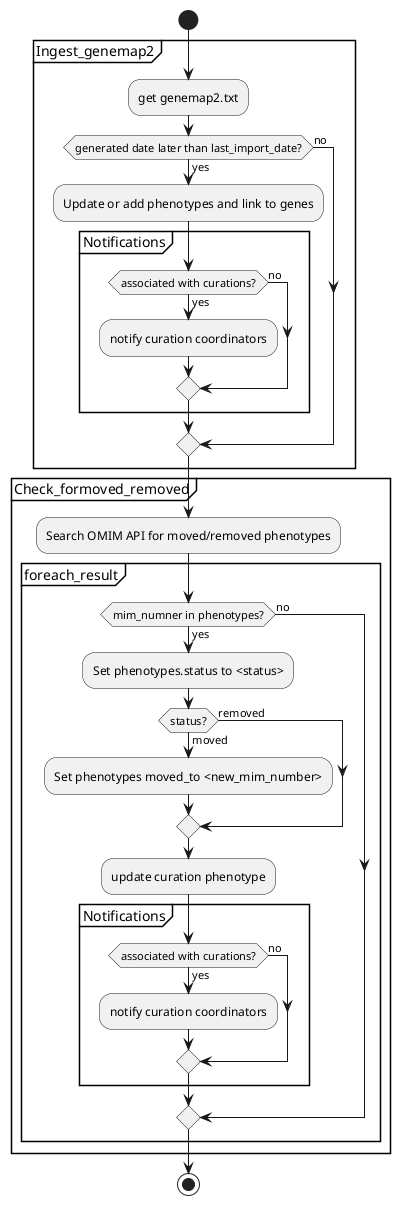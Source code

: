 @startuml
start
partition Ingest_genemap2 {
    :get genemap2.txt;
    if (generated date later than last_import_date?) then (yes)
        :Update or add phenotypes and link to genes;
        partition Notifications {
            if (associated with curations?) then (yes)
                :notify curation coordinators;
            else (no)
            endif
        }
    else (no)
    endif
}
partition Check_formoved_removed {
    :Search OMIM API for moved/removed phenotypes;
    partition foreach_result {
        if (mim_numner in phenotypes?) then (yes)
            :Set phenotypes.status to <status>;
            if (status?) then (moved)
                :Set phenotypes moved_to <new_mim_number>;
            else (removed)
            endif
            
            :update curation phenotype;

            partition Notifications {
                if (associated with curations?) then (yes)
                    :notify curation coordinators;
                else (no)
                endif
            }

        else (no)
        endif
    }
}
stop
@enduml